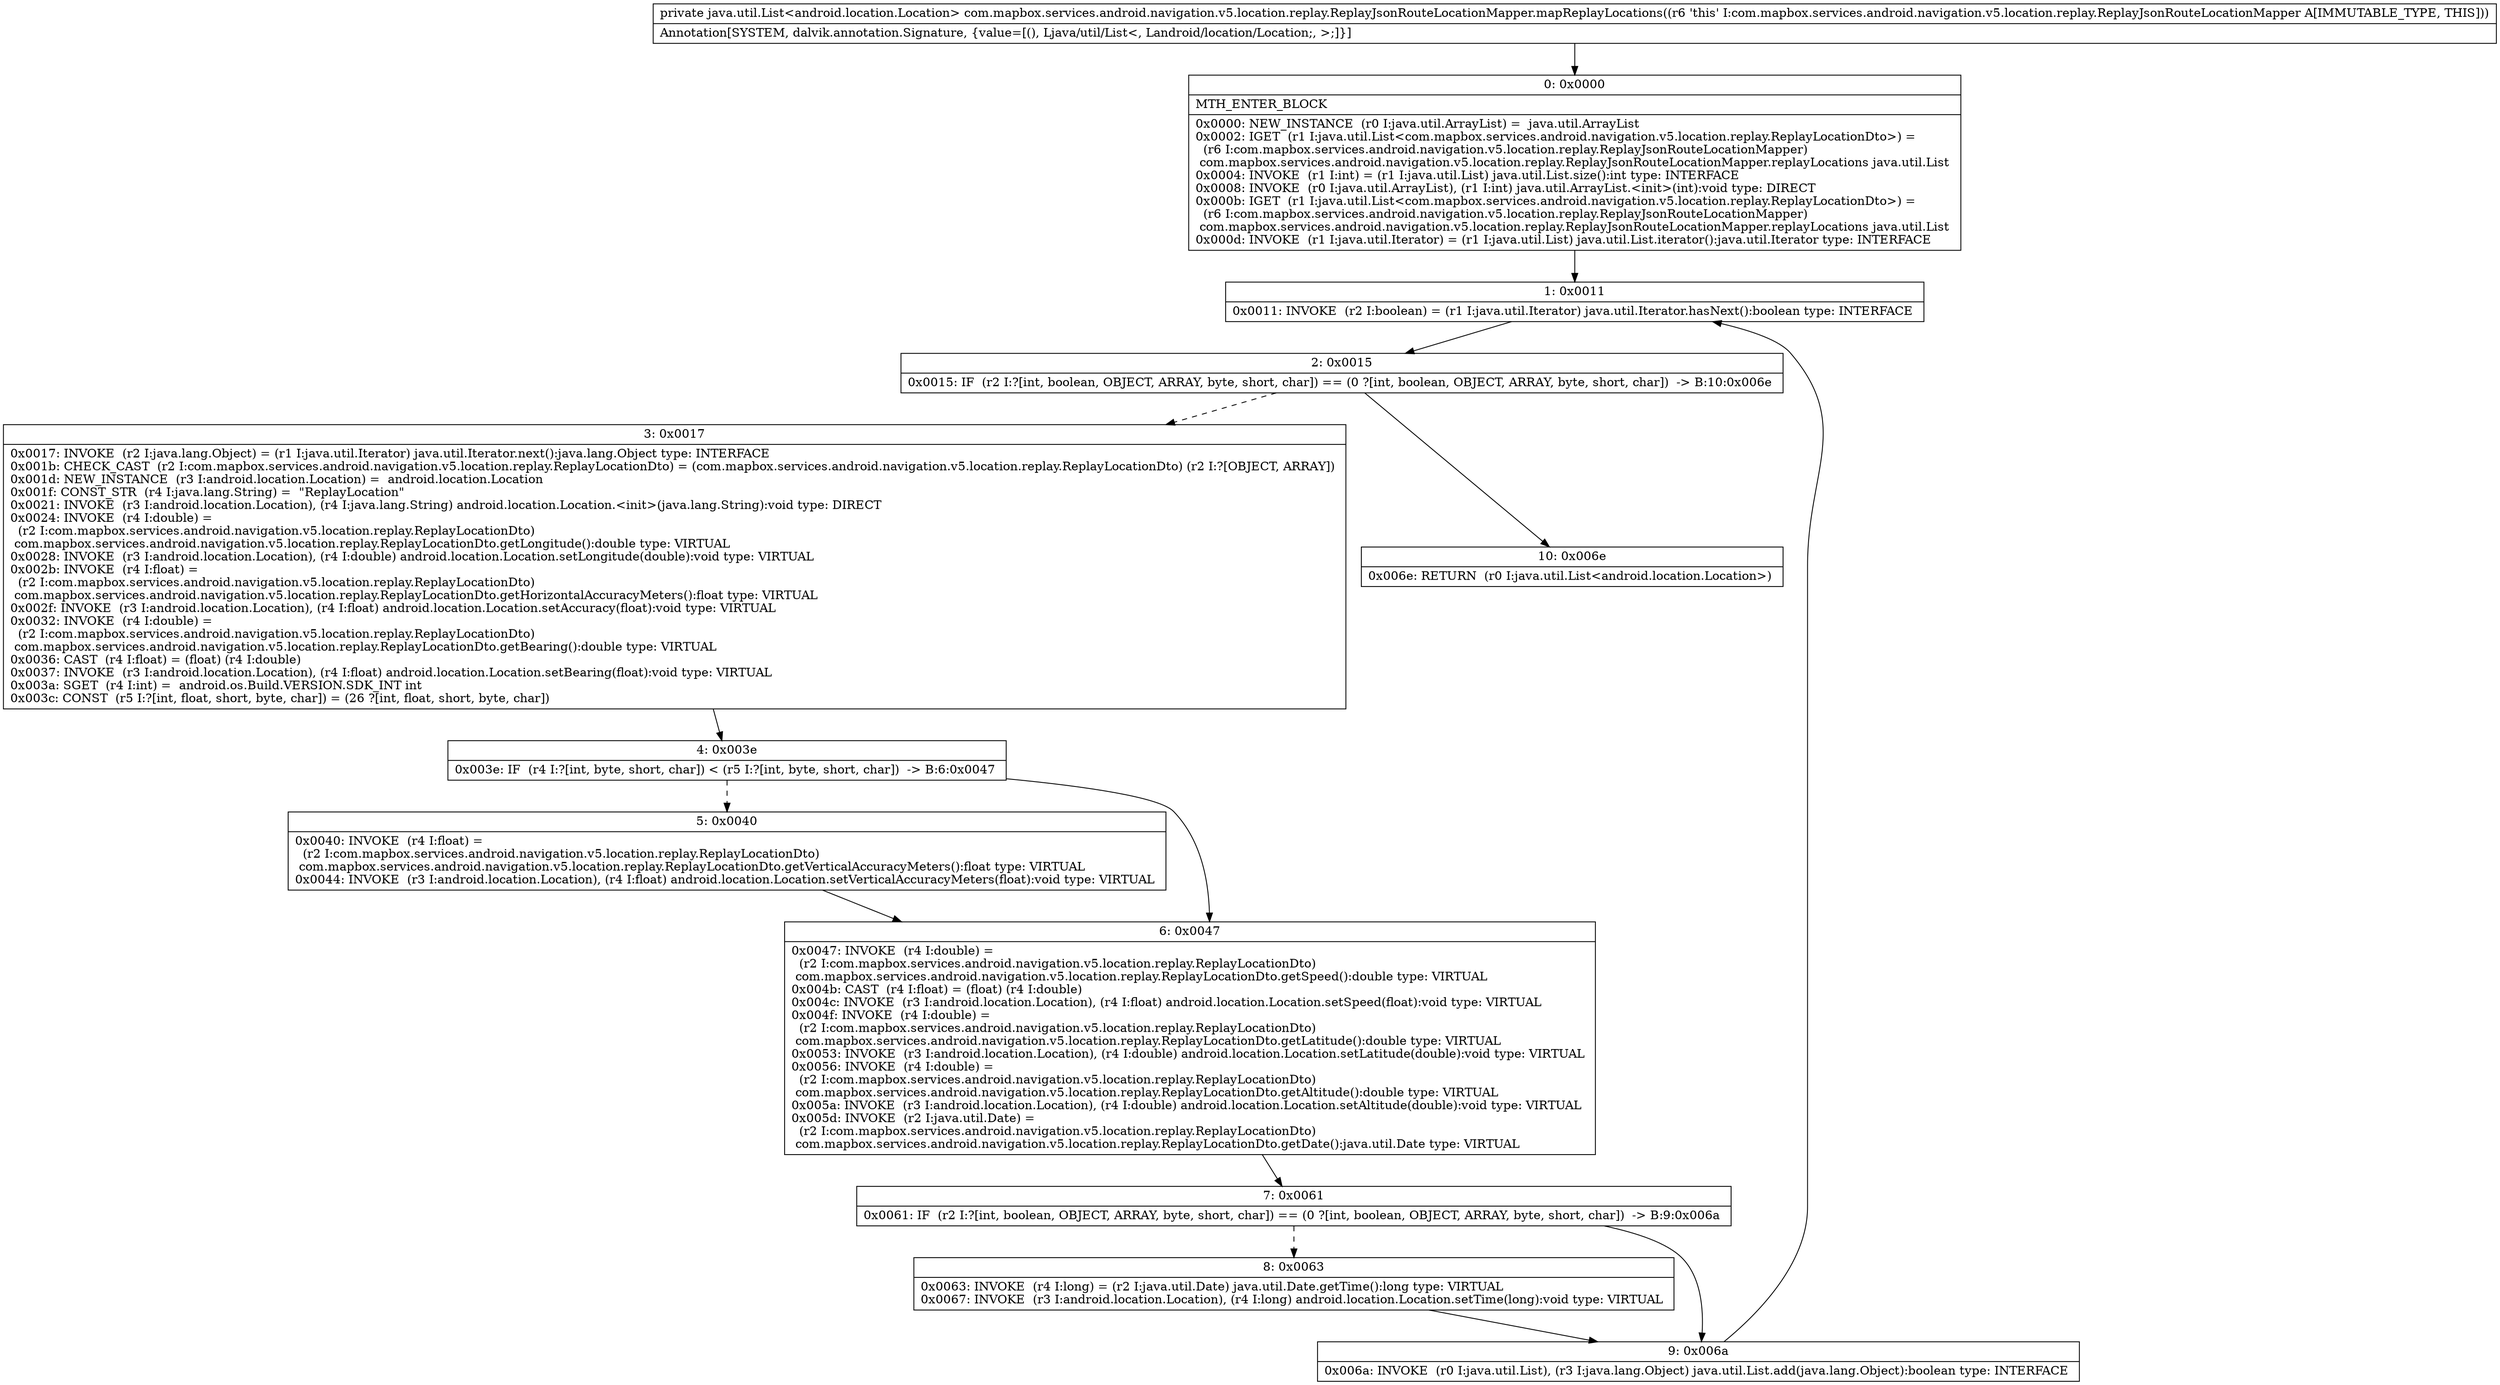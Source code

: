 digraph "CFG forcom.mapbox.services.android.navigation.v5.location.replay.ReplayJsonRouteLocationMapper.mapReplayLocations()Ljava\/util\/List;" {
Node_0 [shape=record,label="{0\:\ 0x0000|MTH_ENTER_BLOCK\l|0x0000: NEW_INSTANCE  (r0 I:java.util.ArrayList) =  java.util.ArrayList \l0x0002: IGET  (r1 I:java.util.List\<com.mapbox.services.android.navigation.v5.location.replay.ReplayLocationDto\>) = \l  (r6 I:com.mapbox.services.android.navigation.v5.location.replay.ReplayJsonRouteLocationMapper)\l com.mapbox.services.android.navigation.v5.location.replay.ReplayJsonRouteLocationMapper.replayLocations java.util.List \l0x0004: INVOKE  (r1 I:int) = (r1 I:java.util.List) java.util.List.size():int type: INTERFACE \l0x0008: INVOKE  (r0 I:java.util.ArrayList), (r1 I:int) java.util.ArrayList.\<init\>(int):void type: DIRECT \l0x000b: IGET  (r1 I:java.util.List\<com.mapbox.services.android.navigation.v5.location.replay.ReplayLocationDto\>) = \l  (r6 I:com.mapbox.services.android.navigation.v5.location.replay.ReplayJsonRouteLocationMapper)\l com.mapbox.services.android.navigation.v5.location.replay.ReplayJsonRouteLocationMapper.replayLocations java.util.List \l0x000d: INVOKE  (r1 I:java.util.Iterator) = (r1 I:java.util.List) java.util.List.iterator():java.util.Iterator type: INTERFACE \l}"];
Node_1 [shape=record,label="{1\:\ 0x0011|0x0011: INVOKE  (r2 I:boolean) = (r1 I:java.util.Iterator) java.util.Iterator.hasNext():boolean type: INTERFACE \l}"];
Node_2 [shape=record,label="{2\:\ 0x0015|0x0015: IF  (r2 I:?[int, boolean, OBJECT, ARRAY, byte, short, char]) == (0 ?[int, boolean, OBJECT, ARRAY, byte, short, char])  \-\> B:10:0x006e \l}"];
Node_3 [shape=record,label="{3\:\ 0x0017|0x0017: INVOKE  (r2 I:java.lang.Object) = (r1 I:java.util.Iterator) java.util.Iterator.next():java.lang.Object type: INTERFACE \l0x001b: CHECK_CAST  (r2 I:com.mapbox.services.android.navigation.v5.location.replay.ReplayLocationDto) = (com.mapbox.services.android.navigation.v5.location.replay.ReplayLocationDto) (r2 I:?[OBJECT, ARRAY]) \l0x001d: NEW_INSTANCE  (r3 I:android.location.Location) =  android.location.Location \l0x001f: CONST_STR  (r4 I:java.lang.String) =  \"ReplayLocation\" \l0x0021: INVOKE  (r3 I:android.location.Location), (r4 I:java.lang.String) android.location.Location.\<init\>(java.lang.String):void type: DIRECT \l0x0024: INVOKE  (r4 I:double) = \l  (r2 I:com.mapbox.services.android.navigation.v5.location.replay.ReplayLocationDto)\l com.mapbox.services.android.navigation.v5.location.replay.ReplayLocationDto.getLongitude():double type: VIRTUAL \l0x0028: INVOKE  (r3 I:android.location.Location), (r4 I:double) android.location.Location.setLongitude(double):void type: VIRTUAL \l0x002b: INVOKE  (r4 I:float) = \l  (r2 I:com.mapbox.services.android.navigation.v5.location.replay.ReplayLocationDto)\l com.mapbox.services.android.navigation.v5.location.replay.ReplayLocationDto.getHorizontalAccuracyMeters():float type: VIRTUAL \l0x002f: INVOKE  (r3 I:android.location.Location), (r4 I:float) android.location.Location.setAccuracy(float):void type: VIRTUAL \l0x0032: INVOKE  (r4 I:double) = \l  (r2 I:com.mapbox.services.android.navigation.v5.location.replay.ReplayLocationDto)\l com.mapbox.services.android.navigation.v5.location.replay.ReplayLocationDto.getBearing():double type: VIRTUAL \l0x0036: CAST  (r4 I:float) = (float) (r4 I:double) \l0x0037: INVOKE  (r3 I:android.location.Location), (r4 I:float) android.location.Location.setBearing(float):void type: VIRTUAL \l0x003a: SGET  (r4 I:int) =  android.os.Build.VERSION.SDK_INT int \l0x003c: CONST  (r5 I:?[int, float, short, byte, char]) = (26 ?[int, float, short, byte, char]) \l}"];
Node_4 [shape=record,label="{4\:\ 0x003e|0x003e: IF  (r4 I:?[int, byte, short, char]) \< (r5 I:?[int, byte, short, char])  \-\> B:6:0x0047 \l}"];
Node_5 [shape=record,label="{5\:\ 0x0040|0x0040: INVOKE  (r4 I:float) = \l  (r2 I:com.mapbox.services.android.navigation.v5.location.replay.ReplayLocationDto)\l com.mapbox.services.android.navigation.v5.location.replay.ReplayLocationDto.getVerticalAccuracyMeters():float type: VIRTUAL \l0x0044: INVOKE  (r3 I:android.location.Location), (r4 I:float) android.location.Location.setVerticalAccuracyMeters(float):void type: VIRTUAL \l}"];
Node_6 [shape=record,label="{6\:\ 0x0047|0x0047: INVOKE  (r4 I:double) = \l  (r2 I:com.mapbox.services.android.navigation.v5.location.replay.ReplayLocationDto)\l com.mapbox.services.android.navigation.v5.location.replay.ReplayLocationDto.getSpeed():double type: VIRTUAL \l0x004b: CAST  (r4 I:float) = (float) (r4 I:double) \l0x004c: INVOKE  (r3 I:android.location.Location), (r4 I:float) android.location.Location.setSpeed(float):void type: VIRTUAL \l0x004f: INVOKE  (r4 I:double) = \l  (r2 I:com.mapbox.services.android.navigation.v5.location.replay.ReplayLocationDto)\l com.mapbox.services.android.navigation.v5.location.replay.ReplayLocationDto.getLatitude():double type: VIRTUAL \l0x0053: INVOKE  (r3 I:android.location.Location), (r4 I:double) android.location.Location.setLatitude(double):void type: VIRTUAL \l0x0056: INVOKE  (r4 I:double) = \l  (r2 I:com.mapbox.services.android.navigation.v5.location.replay.ReplayLocationDto)\l com.mapbox.services.android.navigation.v5.location.replay.ReplayLocationDto.getAltitude():double type: VIRTUAL \l0x005a: INVOKE  (r3 I:android.location.Location), (r4 I:double) android.location.Location.setAltitude(double):void type: VIRTUAL \l0x005d: INVOKE  (r2 I:java.util.Date) = \l  (r2 I:com.mapbox.services.android.navigation.v5.location.replay.ReplayLocationDto)\l com.mapbox.services.android.navigation.v5.location.replay.ReplayLocationDto.getDate():java.util.Date type: VIRTUAL \l}"];
Node_7 [shape=record,label="{7\:\ 0x0061|0x0061: IF  (r2 I:?[int, boolean, OBJECT, ARRAY, byte, short, char]) == (0 ?[int, boolean, OBJECT, ARRAY, byte, short, char])  \-\> B:9:0x006a \l}"];
Node_8 [shape=record,label="{8\:\ 0x0063|0x0063: INVOKE  (r4 I:long) = (r2 I:java.util.Date) java.util.Date.getTime():long type: VIRTUAL \l0x0067: INVOKE  (r3 I:android.location.Location), (r4 I:long) android.location.Location.setTime(long):void type: VIRTUAL \l}"];
Node_9 [shape=record,label="{9\:\ 0x006a|0x006a: INVOKE  (r0 I:java.util.List), (r3 I:java.lang.Object) java.util.List.add(java.lang.Object):boolean type: INTERFACE \l}"];
Node_10 [shape=record,label="{10\:\ 0x006e|0x006e: RETURN  (r0 I:java.util.List\<android.location.Location\>) \l}"];
MethodNode[shape=record,label="{private java.util.List\<android.location.Location\> com.mapbox.services.android.navigation.v5.location.replay.ReplayJsonRouteLocationMapper.mapReplayLocations((r6 'this' I:com.mapbox.services.android.navigation.v5.location.replay.ReplayJsonRouteLocationMapper A[IMMUTABLE_TYPE, THIS]))  | Annotation[SYSTEM, dalvik.annotation.Signature, \{value=[(), Ljava\/util\/List\<, Landroid\/location\/Location;, \>;]\}]\l}"];
MethodNode -> Node_0;
Node_0 -> Node_1;
Node_1 -> Node_2;
Node_2 -> Node_3[style=dashed];
Node_2 -> Node_10;
Node_3 -> Node_4;
Node_4 -> Node_5[style=dashed];
Node_4 -> Node_6;
Node_5 -> Node_6;
Node_6 -> Node_7;
Node_7 -> Node_8[style=dashed];
Node_7 -> Node_9;
Node_8 -> Node_9;
Node_9 -> Node_1;
}

